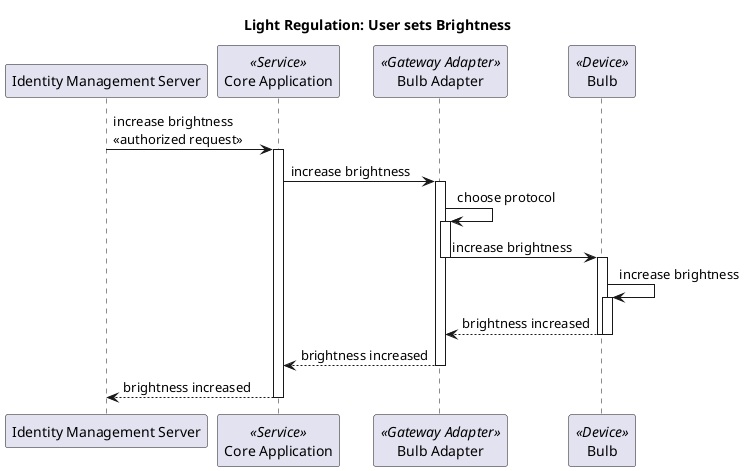 @startuml sequence
title Light Regulation: User sets Brightness
participant ims as "Identity Management Server"
participant ca as "Core Application" <<Service>>
participant ba as "Bulb Adapter" <<Gateway Adapter>>
participant b as "Bulb" <<Device>>

ims->ca: increase brightness\n<<authorized request>>
activate ca


ca -> ba: increase brightness
activate ba
ba -> ba: choose protocol
activate ba
ba -> b: increase brightness
deactivate ba
activate b
b->b: increase brightness
activate b
b --> ba: brightness increased
deactivate b
deactivate b
ba --> ca: brightness increased
deactivate ba
ca --> ims: brightness increased
deactivate ca
@enduml
